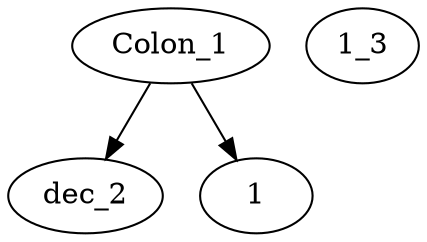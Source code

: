 digraph G {
Colon_1 [label="Colon_1"];
Colon_1 -> dec_2;
dec_2 [label="dec_2"];
Colon_1 -> 1_3;
1_3 [label="1_3"];
}